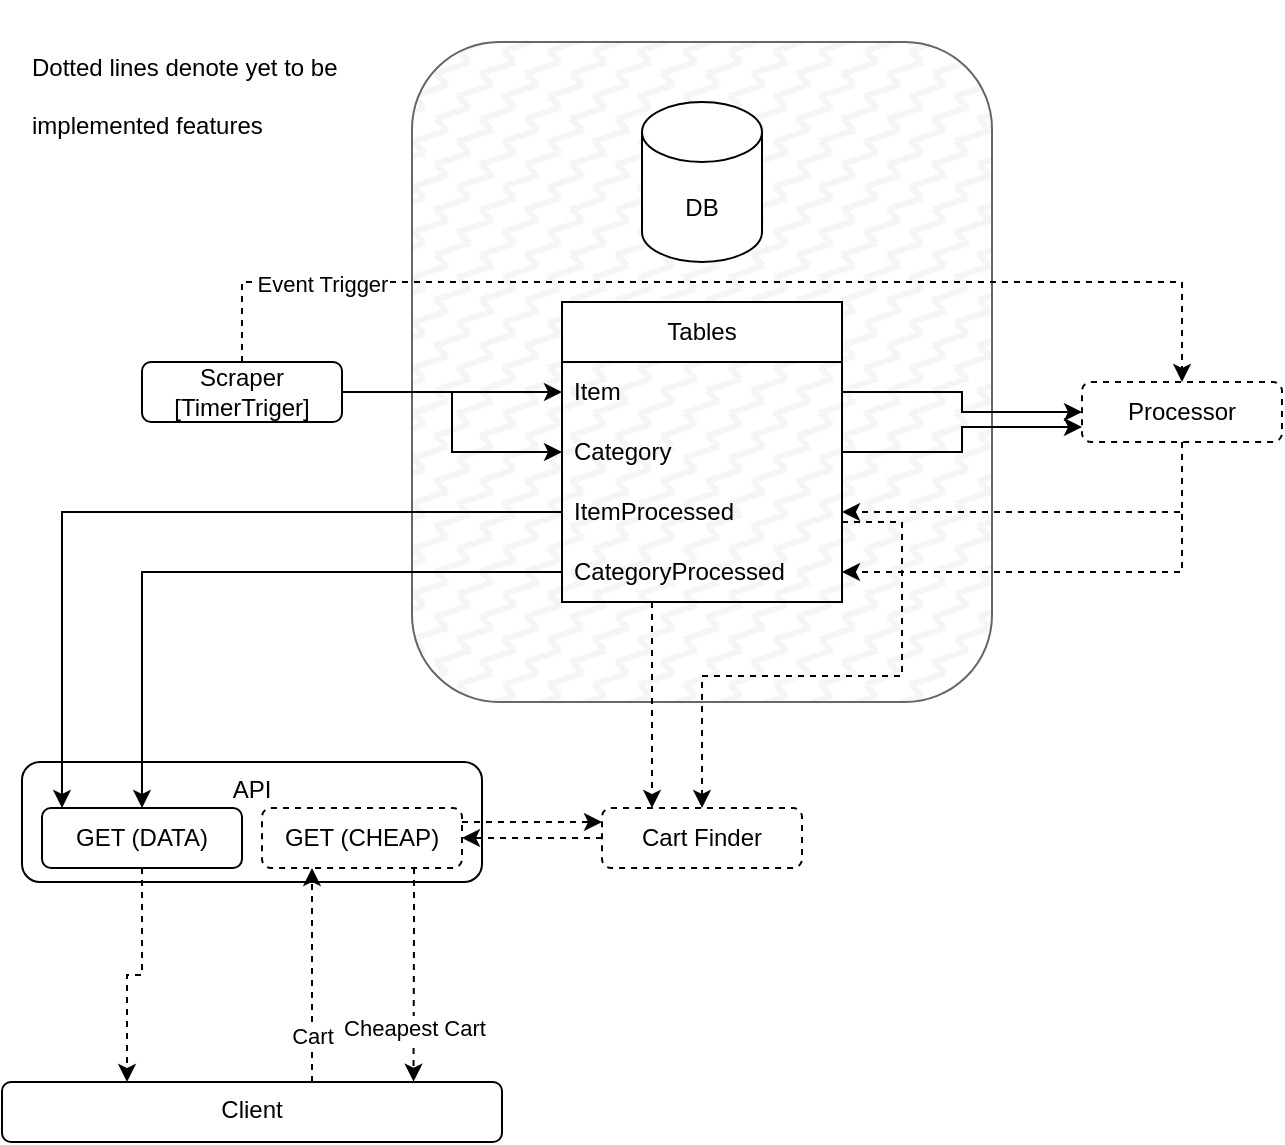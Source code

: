 <mxfile version="20.6.0" type="github">
  <diagram id="FT3tnVjXL0j3M3793tQc" name="Page-1">
    <mxGraphModel dx="911" dy="2505" grid="1" gridSize="10" guides="1" tooltips="1" connect="1" arrows="1" fold="1" page="1" pageScale="1" pageWidth="1200" pageHeight="1920" math="0" shadow="0">
      <root>
        <mxCell id="0" />
        <mxCell id="1" parent="0" />
        <mxCell id="hC-1-OmUgKjdwf6_MUCS-40" value="API" style="rounded=1;whiteSpace=wrap;html=1;shadow=0;glass=0;sketch=0;fillStyle=zigzag-line;verticalAlign=top;labelPosition=center;verticalLabelPosition=middle;align=center;" vertex="1" parent="1">
          <mxGeometry x="20" y="380" width="230" height="60" as="geometry" />
        </mxCell>
        <mxCell id="hC-1-OmUgKjdwf6_MUCS-12" value="" style="rounded=1;whiteSpace=wrap;html=1;glass=0;sketch=0;shadow=0;fillStyle=zigzag-line;fillColor=#f5f5f5;fontColor=#333333;strokeColor=#666666;" vertex="1" parent="1">
          <mxGeometry x="215" y="20" width="290" height="330" as="geometry" />
        </mxCell>
        <mxCell id="hC-1-OmUgKjdwf6_MUCS-15" style="edgeStyle=orthogonalEdgeStyle;rounded=0;orthogonalLoop=1;jettySize=auto;html=1;" edge="1" parent="1" source="hC-1-OmUgKjdwf6_MUCS-1" target="hC-1-OmUgKjdwf6_MUCS-8">
          <mxGeometry relative="1" as="geometry" />
        </mxCell>
        <mxCell id="hC-1-OmUgKjdwf6_MUCS-16" style="edgeStyle=orthogonalEdgeStyle;rounded=0;orthogonalLoop=1;jettySize=auto;html=1;" edge="1" parent="1" source="hC-1-OmUgKjdwf6_MUCS-1" target="hC-1-OmUgKjdwf6_MUCS-9">
          <mxGeometry relative="1" as="geometry" />
        </mxCell>
        <mxCell id="hC-1-OmUgKjdwf6_MUCS-35" style="edgeStyle=orthogonalEdgeStyle;rounded=0;orthogonalLoop=1;jettySize=auto;html=1;dashed=1;labelBorderColor=none;" edge="1" parent="1" source="hC-1-OmUgKjdwf6_MUCS-1" target="hC-1-OmUgKjdwf6_MUCS-21">
          <mxGeometry relative="1" as="geometry">
            <Array as="points">
              <mxPoint x="130" y="140" />
              <mxPoint x="600" y="140" />
            </Array>
          </mxGeometry>
        </mxCell>
        <mxCell id="hC-1-OmUgKjdwf6_MUCS-43" value="Event Trigger" style="edgeLabel;html=1;align=center;verticalAlign=middle;resizable=0;points=[];" vertex="1" connectable="0" parent="hC-1-OmUgKjdwf6_MUCS-35">
          <mxGeometry x="0.621" y="-1" relative="1" as="geometry">
            <mxPoint x="-374" as="offset" />
          </mxGeometry>
        </mxCell>
        <mxCell id="hC-1-OmUgKjdwf6_MUCS-1" value="Scraper&lt;br&gt;[TimerTriger]" style="rounded=1;whiteSpace=wrap;html=1;" vertex="1" parent="1">
          <mxGeometry x="80" y="180" width="100" height="30" as="geometry" />
        </mxCell>
        <mxCell id="hC-1-OmUgKjdwf6_MUCS-2" value="DB" style="shape=cylinder3;whiteSpace=wrap;html=1;boundedLbl=1;backgroundOutline=1;size=15;" vertex="1" parent="1">
          <mxGeometry x="330" y="50" width="60" height="80" as="geometry" />
        </mxCell>
        <mxCell id="hC-1-OmUgKjdwf6_MUCS-7" value="Tables" style="swimlane;fontStyle=0;childLayout=stackLayout;horizontal=1;startSize=30;horizontalStack=0;resizeParent=1;resizeParentMax=0;resizeLast=0;collapsible=1;marginBottom=0;whiteSpace=wrap;html=1;" vertex="1" parent="1">
          <mxGeometry x="290" y="150" width="140" height="150" as="geometry" />
        </mxCell>
        <mxCell id="hC-1-OmUgKjdwf6_MUCS-8" value="Item" style="text;strokeColor=none;fillColor=none;align=left;verticalAlign=middle;spacingLeft=4;spacingRight=4;overflow=hidden;points=[[0,0.5],[1,0.5]];portConstraint=eastwest;rotatable=0;whiteSpace=wrap;html=1;" vertex="1" parent="hC-1-OmUgKjdwf6_MUCS-7">
          <mxGeometry y="30" width="140" height="30" as="geometry" />
        </mxCell>
        <mxCell id="hC-1-OmUgKjdwf6_MUCS-9" value="Category" style="text;strokeColor=none;fillColor=none;align=left;verticalAlign=middle;spacingLeft=4;spacingRight=4;overflow=hidden;points=[[0,0.5],[1,0.5]];portConstraint=eastwest;rotatable=0;whiteSpace=wrap;html=1;" vertex="1" parent="hC-1-OmUgKjdwf6_MUCS-7">
          <mxGeometry y="60" width="140" height="30" as="geometry" />
        </mxCell>
        <mxCell id="hC-1-OmUgKjdwf6_MUCS-10" value="ItemProcessed" style="text;strokeColor=none;fillColor=none;align=left;verticalAlign=middle;spacingLeft=4;spacingRight=4;overflow=hidden;points=[[0,0.5],[1,0.5]];portConstraint=eastwest;rotatable=0;whiteSpace=wrap;html=1;" vertex="1" parent="hC-1-OmUgKjdwf6_MUCS-7">
          <mxGeometry y="90" width="140" height="30" as="geometry" />
        </mxCell>
        <mxCell id="hC-1-OmUgKjdwf6_MUCS-11" value="CategoryProcessed" style="text;strokeColor=none;fillColor=none;align=left;verticalAlign=middle;spacingLeft=4;spacingRight=4;overflow=hidden;points=[[0,0.5],[1,0.5]];portConstraint=eastwest;rotatable=0;whiteSpace=wrap;html=1;" vertex="1" parent="hC-1-OmUgKjdwf6_MUCS-7">
          <mxGeometry y="120" width="140" height="30" as="geometry" />
        </mxCell>
        <mxCell id="hC-1-OmUgKjdwf6_MUCS-26" style="edgeStyle=orthogonalEdgeStyle;rounded=0;orthogonalLoop=1;jettySize=auto;html=1;dashed=1;" edge="1" parent="1" source="hC-1-OmUgKjdwf6_MUCS-21" target="hC-1-OmUgKjdwf6_MUCS-10">
          <mxGeometry relative="1" as="geometry" />
        </mxCell>
        <mxCell id="hC-1-OmUgKjdwf6_MUCS-27" style="edgeStyle=orthogonalEdgeStyle;rounded=0;orthogonalLoop=1;jettySize=auto;html=1;dashed=1;" edge="1" parent="1" source="hC-1-OmUgKjdwf6_MUCS-21" target="hC-1-OmUgKjdwf6_MUCS-11">
          <mxGeometry relative="1" as="geometry" />
        </mxCell>
        <mxCell id="hC-1-OmUgKjdwf6_MUCS-21" value="Processor" style="rounded=1;whiteSpace=wrap;html=1;dashed=1;" vertex="1" parent="1">
          <mxGeometry x="550" y="190" width="100" height="30" as="geometry" />
        </mxCell>
        <mxCell id="hC-1-OmUgKjdwf6_MUCS-24" style="edgeStyle=orthogonalEdgeStyle;rounded=0;orthogonalLoop=1;jettySize=auto;html=1;" edge="1" parent="1" source="hC-1-OmUgKjdwf6_MUCS-8" target="hC-1-OmUgKjdwf6_MUCS-21">
          <mxGeometry relative="1" as="geometry" />
        </mxCell>
        <mxCell id="hC-1-OmUgKjdwf6_MUCS-25" style="edgeStyle=orthogonalEdgeStyle;rounded=0;orthogonalLoop=1;jettySize=auto;html=1;entryX=0;entryY=0.75;entryDx=0;entryDy=0;" edge="1" parent="1" source="hC-1-OmUgKjdwf6_MUCS-9" target="hC-1-OmUgKjdwf6_MUCS-21">
          <mxGeometry relative="1" as="geometry" />
        </mxCell>
        <mxCell id="hC-1-OmUgKjdwf6_MUCS-55" style="edgeStyle=orthogonalEdgeStyle;rounded=0;orthogonalLoop=1;jettySize=auto;html=1;entryX=0.25;entryY=0;entryDx=0;entryDy=0;dashed=1;labelBorderColor=none;" edge="1" parent="1" source="hC-1-OmUgKjdwf6_MUCS-29" target="hC-1-OmUgKjdwf6_MUCS-32">
          <mxGeometry relative="1" as="geometry" />
        </mxCell>
        <mxCell id="hC-1-OmUgKjdwf6_MUCS-29" value="GET (DATA)" style="rounded=1;whiteSpace=wrap;html=1;" vertex="1" parent="1">
          <mxGeometry x="30" y="403" width="100" height="30" as="geometry" />
        </mxCell>
        <mxCell id="hC-1-OmUgKjdwf6_MUCS-30" style="edgeStyle=orthogonalEdgeStyle;rounded=0;orthogonalLoop=1;jettySize=auto;html=1;" edge="1" parent="1" source="hC-1-OmUgKjdwf6_MUCS-10" target="hC-1-OmUgKjdwf6_MUCS-29">
          <mxGeometry relative="1" as="geometry">
            <Array as="points">
              <mxPoint x="40" y="255" />
            </Array>
          </mxGeometry>
        </mxCell>
        <mxCell id="hC-1-OmUgKjdwf6_MUCS-31" style="edgeStyle=orthogonalEdgeStyle;rounded=0;orthogonalLoop=1;jettySize=auto;html=1;" edge="1" parent="1" source="hC-1-OmUgKjdwf6_MUCS-11" target="hC-1-OmUgKjdwf6_MUCS-29">
          <mxGeometry relative="1" as="geometry">
            <Array as="points">
              <mxPoint x="80" y="285" />
            </Array>
          </mxGeometry>
        </mxCell>
        <mxCell id="hC-1-OmUgKjdwf6_MUCS-50" style="edgeStyle=orthogonalEdgeStyle;rounded=0;orthogonalLoop=1;jettySize=auto;html=1;entryX=0.25;entryY=1;entryDx=0;entryDy=0;dashed=1;labelBorderColor=none;" edge="1" parent="1" source="hC-1-OmUgKjdwf6_MUCS-32" target="hC-1-OmUgKjdwf6_MUCS-39">
          <mxGeometry relative="1" as="geometry">
            <Array as="points">
              <mxPoint x="165" y="500" />
              <mxPoint x="165" y="500" />
            </Array>
          </mxGeometry>
        </mxCell>
        <mxCell id="hC-1-OmUgKjdwf6_MUCS-52" value="Cart" style="edgeLabel;html=1;align=center;verticalAlign=middle;resizable=0;points=[];" vertex="1" connectable="0" parent="hC-1-OmUgKjdwf6_MUCS-50">
          <mxGeometry x="-0.562" relative="1" as="geometry">
            <mxPoint as="offset" />
          </mxGeometry>
        </mxCell>
        <mxCell id="hC-1-OmUgKjdwf6_MUCS-32" value="&lt;div style=&quot;&quot;&gt;Client&lt;/div&gt;" style="rounded=1;whiteSpace=wrap;html=1;shadow=0;glass=0;sketch=0;fillStyle=zigzag-line;align=center;horizontal=1;verticalAlign=top;" vertex="1" parent="1">
          <mxGeometry x="10" y="540" width="250" height="30" as="geometry" />
        </mxCell>
        <mxCell id="hC-1-OmUgKjdwf6_MUCS-47" style="edgeStyle=orthogonalEdgeStyle;rounded=0;orthogonalLoop=1;jettySize=auto;html=1;dashed=1;labelBorderColor=none;" edge="1" parent="1" source="hC-1-OmUgKjdwf6_MUCS-39" target="hC-1-OmUgKjdwf6_MUCS-45">
          <mxGeometry relative="1" as="geometry">
            <Array as="points">
              <mxPoint x="270" y="410" />
              <mxPoint x="270" y="410" />
            </Array>
          </mxGeometry>
        </mxCell>
        <mxCell id="hC-1-OmUgKjdwf6_MUCS-51" style="edgeStyle=orthogonalEdgeStyle;rounded=0;orthogonalLoop=1;jettySize=auto;html=1;entryX=0.823;entryY=-0.006;entryDx=0;entryDy=0;entryPerimeter=0;dashed=1;labelBorderColor=none;" edge="1" parent="1" source="hC-1-OmUgKjdwf6_MUCS-39" target="hC-1-OmUgKjdwf6_MUCS-32">
          <mxGeometry relative="1" as="geometry">
            <Array as="points">
              <mxPoint x="216" y="460" />
              <mxPoint x="216" y="460" />
            </Array>
          </mxGeometry>
        </mxCell>
        <mxCell id="hC-1-OmUgKjdwf6_MUCS-53" value="Cheapest Cart" style="edgeLabel;html=1;align=center;verticalAlign=middle;resizable=0;points=[];" vertex="1" connectable="0" parent="hC-1-OmUgKjdwf6_MUCS-51">
          <mxGeometry x="0.5" relative="1" as="geometry">
            <mxPoint as="offset" />
          </mxGeometry>
        </mxCell>
        <mxCell id="hC-1-OmUgKjdwf6_MUCS-39" value="GET (CHEAP)" style="rounded=1;whiteSpace=wrap;html=1;dashed=1;" vertex="1" parent="1">
          <mxGeometry x="140" y="403" width="100" height="30" as="geometry" />
        </mxCell>
        <mxCell id="hC-1-OmUgKjdwf6_MUCS-42" value="&lt;h1&gt;&lt;span style=&quot;font-size: 12px; font-weight: 400;&quot;&gt;Dotted lines denote yet to be implemented features&lt;/span&gt;&lt;/h1&gt;&lt;div&gt;&lt;span style=&quot;font-size: 12px; font-weight: 400;&quot;&gt;&lt;br&gt;&lt;/span&gt;&lt;/div&gt;" style="text;html=1;strokeColor=none;fillColor=none;spacing=5;spacingTop=-31;whiteSpace=wrap;overflow=hidden;rounded=0;shadow=0;glass=0;dashed=1;sketch=0;fillStyle=zigzag-line;" vertex="1" parent="1">
          <mxGeometry x="20" y="20" width="190" height="50" as="geometry" />
        </mxCell>
        <mxCell id="hC-1-OmUgKjdwf6_MUCS-56" style="edgeStyle=orthogonalEdgeStyle;rounded=0;orthogonalLoop=1;jettySize=auto;html=1;dashed=1;labelBorderColor=none;" edge="1" parent="1" source="hC-1-OmUgKjdwf6_MUCS-45" target="hC-1-OmUgKjdwf6_MUCS-39">
          <mxGeometry relative="1" as="geometry" />
        </mxCell>
        <mxCell id="hC-1-OmUgKjdwf6_MUCS-45" value="Cart Finder" style="rounded=1;whiteSpace=wrap;html=1;dashed=1;" vertex="1" parent="1">
          <mxGeometry x="310" y="403" width="100" height="30" as="geometry" />
        </mxCell>
        <mxCell id="hC-1-OmUgKjdwf6_MUCS-46" style="edgeStyle=orthogonalEdgeStyle;rounded=0;orthogonalLoop=1;jettySize=auto;html=1;entryX=0.5;entryY=0;entryDx=0;entryDy=0;dashed=1;labelBorderColor=none;" edge="1" parent="1" source="hC-1-OmUgKjdwf6_MUCS-10" target="hC-1-OmUgKjdwf6_MUCS-45">
          <mxGeometry relative="1" as="geometry">
            <Array as="points">
              <mxPoint x="460" y="260" />
              <mxPoint x="460" y="337" />
              <mxPoint x="360" y="337" />
            </Array>
          </mxGeometry>
        </mxCell>
        <mxCell id="hC-1-OmUgKjdwf6_MUCS-54" style="edgeStyle=orthogonalEdgeStyle;rounded=0;orthogonalLoop=1;jettySize=auto;html=1;entryX=0.25;entryY=0;entryDx=0;entryDy=0;dashed=1;labelBorderColor=none;" edge="1" parent="1" source="hC-1-OmUgKjdwf6_MUCS-11" target="hC-1-OmUgKjdwf6_MUCS-45">
          <mxGeometry relative="1" as="geometry">
            <Array as="points">
              <mxPoint x="335" y="320" />
              <mxPoint x="335" y="320" />
            </Array>
          </mxGeometry>
        </mxCell>
      </root>
    </mxGraphModel>
  </diagram>
</mxfile>
